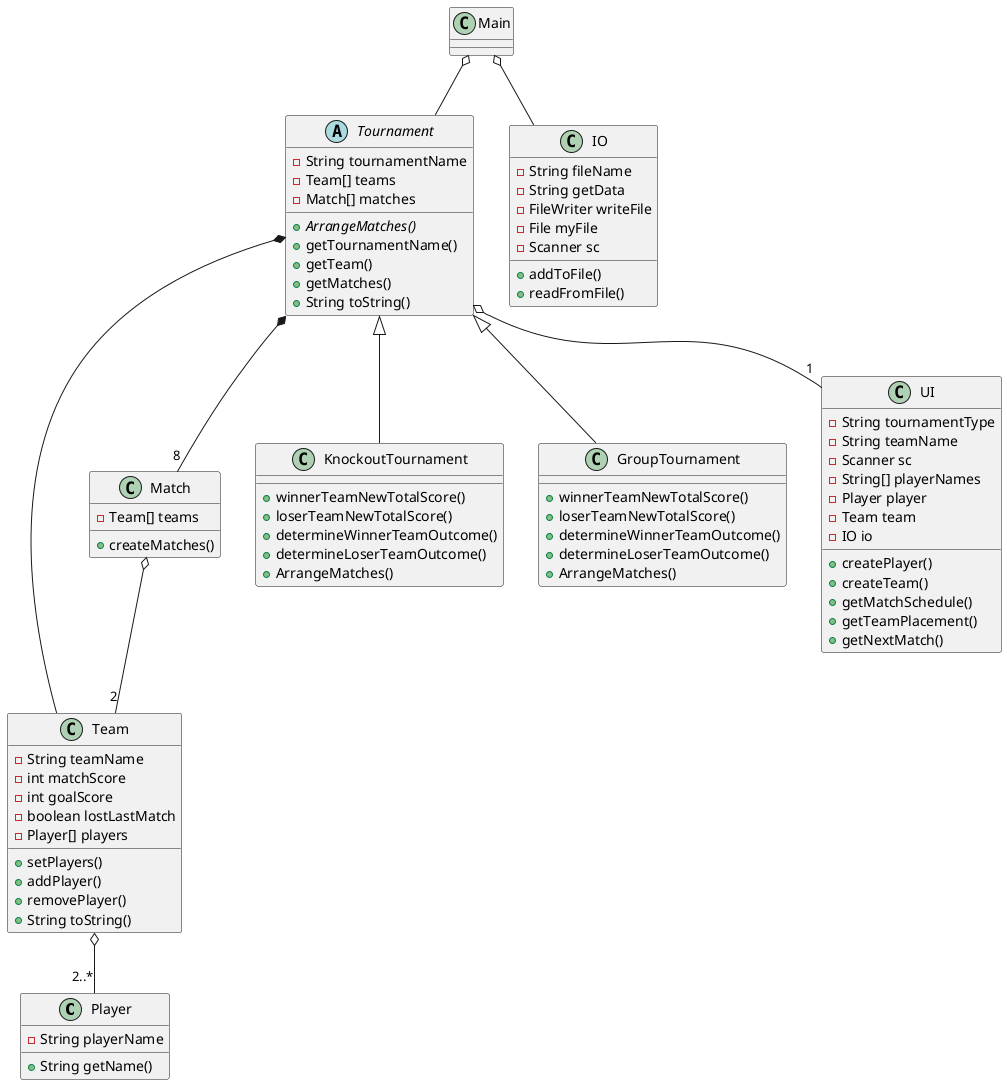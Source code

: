 @startuml
'https://plantuml.com/class-diagram

class Player {
-String playerName
+String getName()
}

class Team {
-String teamName
-int matchScore
-int goalScore
-boolean lostLastMatch
-Player[] players
+setPlayers()
+addPlayer()
+removePlayer()
+String toString()
}

class Match{
-Team[] teams
+createMatches()
}

abstract Tournament {
-String tournamentName
-Team[] teams
-Match[] matches
+{abstract}ArrangeMatches()
+getTournamentName()
+getTeam()
+getMatches()
+String toString()
}

class KnockoutTournament{
+winnerTeamNewTotalScore()
+loserTeamNewTotalScore()
+determineWinnerTeamOutcome()
+determineLoserTeamOutcome()
+ArrangeMatches()
}

class GroupTournament{
+winnerTeamNewTotalScore()
+loserTeamNewTotalScore()
+determineWinnerTeamOutcome()
+determineLoserTeamOutcome()
+ArrangeMatches()
}

class UI {
-String tournamentType
-String teamName
-Scanner sc
-String[] playerNames
-Player player
-Team team
-IO io
+createPlayer()
+createTeam()
+getMatchSchedule()
+getTeamPlacement()
+getNextMatch()
}

class IO {
-String fileName
-String getData
-FileWriter writeFile
-File myFile
-Scanner sc
+addToFile()
+readFromFile()
}

class Main{
}

Main o-- Tournament
Main o-- IO
Tournament o-- "1" UI
Tournament *-- "8" Match
Tournament *-- Team
Match o-- "2" Team
Team o-- "2..*" Player
Tournament <|-- KnockoutTournament
Tournament <|-- GroupTournament

@enduml